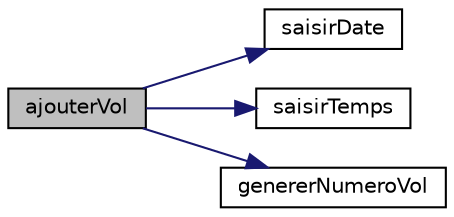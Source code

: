 digraph "ajouterVol"
{
  edge [fontname="Helvetica",fontsize="10",labelfontname="Helvetica",labelfontsize="10"];
  node [fontname="Helvetica",fontsize="10",shape=record];
  rankdir="LR";
  Node14 [label="ajouterVol",height=0.2,width=0.4,color="black", fillcolor="grey75", style="filled", fontcolor="black"];
  Node14 -> Node15 [color="midnightblue",fontsize="10",style="solid",fontname="Helvetica"];
  Node15 [label="saisirDate",height=0.2,width=0.4,color="black", fillcolor="white", style="filled",URL="$dd/d76/projet_8c.html#a4bf01fe3d4f4455f5031752444ffab0e",tooltip="Dernier numéro de ticket bagage délivré "];
  Node14 -> Node16 [color="midnightblue",fontsize="10",style="solid",fontname="Helvetica"];
  Node16 [label="saisirTemps",height=0.2,width=0.4,color="black", fillcolor="white", style="filled",URL="$dd/d76/projet_8c.html#a799ce83f74df3ba2ea472cb2bfb3d264",tooltip="Permet de saisir un horaire. "];
  Node14 -> Node17 [color="midnightblue",fontsize="10",style="solid",fontname="Helvetica"];
  Node17 [label="genererNumeroVol",height=0.2,width=0.4,color="black", fillcolor="white", style="filled",URL="$dd/d76/projet_8c.html#a591f9de54d288327053df8484e4e032e",tooltip="Génération du numéro du vol aléatoirement. "];
}
